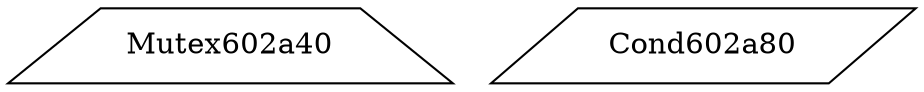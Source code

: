 digraph G {
graph[center=true, ratio=2];
Mutex602a40 [shape=trapezium,color=black];
Cond602a80 [shape=parallelogram,color=black];
}